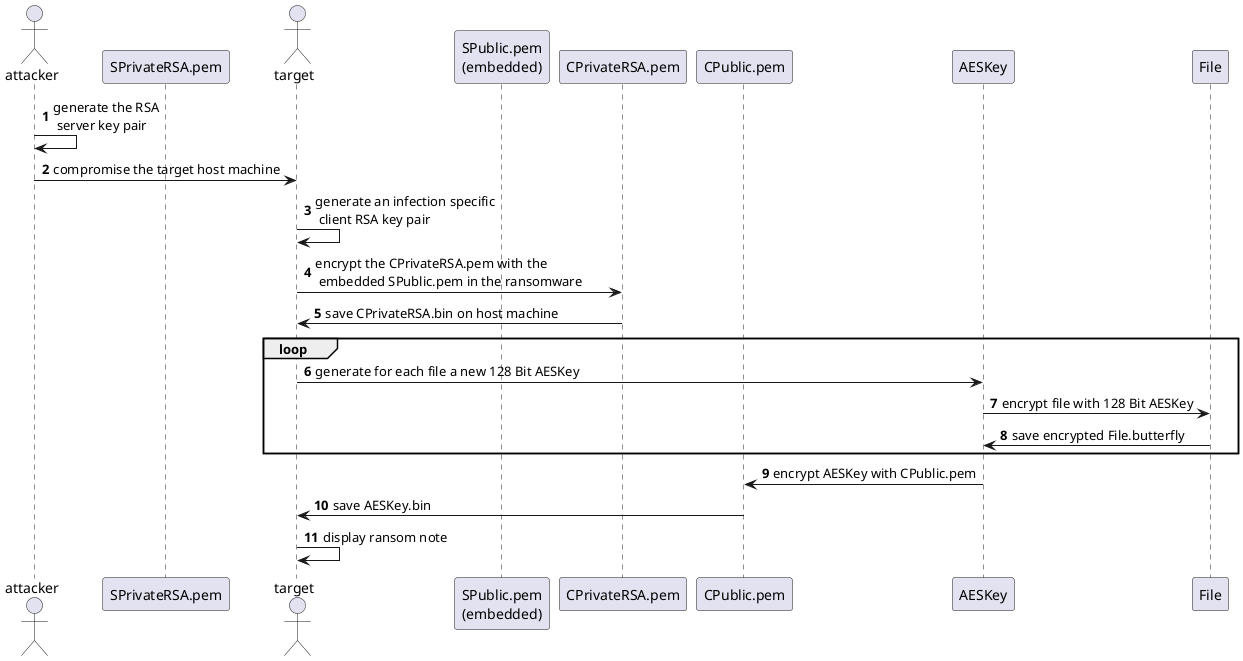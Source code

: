 @startuml
'https://plantuml.com/sequence-diagram
actor attacker
participant SPrivateRSA.pem as SPrivate
actor target
participant "SPublic.pem\n(embedded)" as SPublic
participant CPrivateRSA.pem as CPrivate
participant CPublic.pem as CPublic
participant AESKey
participant File
autonumber

attacker -> attacker: generate the RSA\n server key pair
attacker -> target: compromise the target host machine

target -> target: generate an infection specific\n client RSA key pair
target -> CPrivate: encrypt the CPrivateRSA.pem with the\n embedded SPublic.pem in the ransomware
CPrivate -> target: save CPrivateRSA.bin on host machine
loop
target -> AESKey: generate for each file a new 128 Bit AESKey
AESKey -> File: encrypt file with 128 Bit AESKey
File -> AESKey: save encrypted File.butterfly
end
AESKey -> CPublic: encrypt AESKey with CPublic.pem
CPublic -> target: save AESKey.bin
target -> target: display ransom note
@enduml